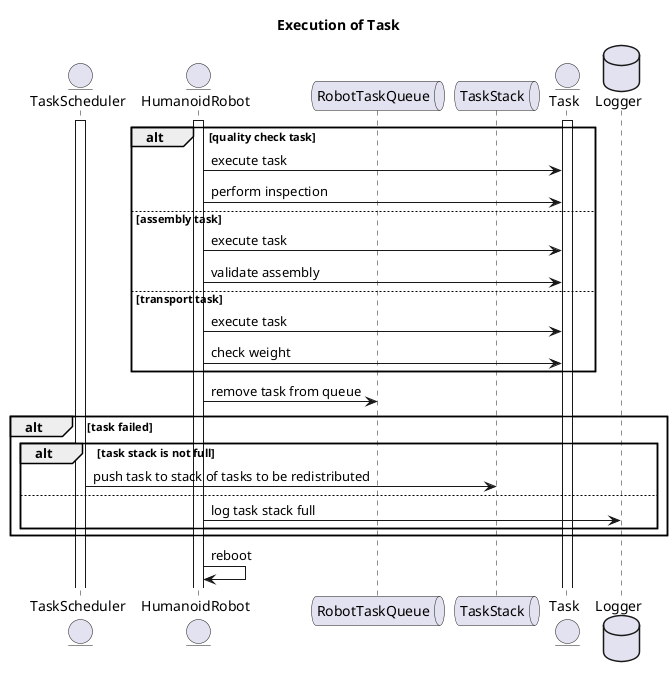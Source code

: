 @startuml

title Execution of Task

entity TaskScheduler as taskscheduler
entity HumanoidRobot as robot
queue RobotTaskQueue as robottaskqueue
queue TaskStack as taskstack
entity Task as task
database Logger as logger

activate taskscheduler
activate robot
activate task

alt quality check task
    robot -> task: execute task
    robot -> task: perform inspection
else assembly task
    robot -> task: execute task
    robot -> task: validate assembly
else transport task
    robot -> task: execute task
    robot -> task: check weight
end

robot -> robottaskqueue: remove task from queue
alt task failed
    alt task stack is not full
        taskscheduler -> taskstack: push task to stack of tasks to be redistributed
    else
        robot -> logger: log task stack full
    end
end

robot -> robot: reboot

@enduml

